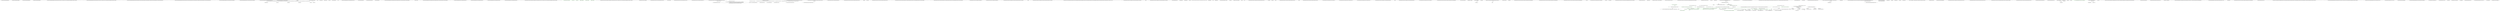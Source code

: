 digraph  {
m0_8 [cluster="QuantConnect.Lean.Engine.DataFeeds.IDataFeed.Exit()", file="IDataFeed.cs", label="Entry QuantConnect.Lean.Engine.DataFeeds.IDataFeed.Exit()", span="81-81"];
m0_9 [cluster="QuantConnect.Lean.Engine.DataFeeds.IDataFeed.Exit()", file="IDataFeed.cs", label="Exit QuantConnect.Lean.Engine.DataFeeds.IDataFeed.Exit()", span="81-81"];
m0_6 [cluster="QuantConnect.Lean.Engine.DataFeeds.IDataFeed.Run()", file="IDataFeed.cs", label="Entry QuantConnect.Lean.Engine.DataFeeds.IDataFeed.Run()", span="76-76"];
m0_7 [cluster="QuantConnect.Lean.Engine.DataFeeds.IDataFeed.Run()", file="IDataFeed.cs", label="Exit QuantConnect.Lean.Engine.DataFeeds.IDataFeed.Run()", span="76-76"];
m0_2 [cluster="QuantConnect.Lean.Engine.DataFeeds.IDataFeed.AddSubscription(QuantConnect.Data.UniverseSelection.Universe, QuantConnect.Securities.Security, QuantConnect.Data.SubscriptionDataConfig, System.DateTime, System.DateTime)", file="IDataFeed.cs", label="Entry QuantConnect.Lean.Engine.DataFeeds.IDataFeed.AddSubscription(QuantConnect.Data.UniverseSelection.Universe, QuantConnect.Securities.Security, QuantConnect.Data.SubscriptionDataConfig, System.DateTime, System.DateTime)", span="64-64"];
m0_3 [cluster="QuantConnect.Lean.Engine.DataFeeds.IDataFeed.AddSubscription(QuantConnect.Data.UniverseSelection.Universe, QuantConnect.Securities.Security, QuantConnect.Data.SubscriptionDataConfig, System.DateTime, System.DateTime)", file="IDataFeed.cs", label="Exit QuantConnect.Lean.Engine.DataFeeds.IDataFeed.AddSubscription(QuantConnect.Data.UniverseSelection.Universe, QuantConnect.Securities.Security, QuantConnect.Data.SubscriptionDataConfig, System.DateTime, System.DateTime)", span="64-64"];
m0_0 [cluster="QuantConnect.Lean.Engine.DataFeeds.IDataFeed.Initialize(QuantConnect.Interfaces.IAlgorithm, QuantConnect.Packets.AlgorithmNodePacket, QuantConnect.Lean.Engine.Results.IResultHandler, QuantConnect.Interfaces.IMapFileProvider, QuantConnect.Interfaces.IFactorFileProvider)", file="IDataFeed.cs", label="Entry QuantConnect.Lean.Engine.DataFeeds.IDataFeed.Initialize(QuantConnect.Interfaces.IAlgorithm, QuantConnect.Packets.AlgorithmNodePacket, QuantConnect.Lean.Engine.Results.IResultHandler, QuantConnect.Interfaces.IMapFileProvider, QuantConnect.Interfaces.IFactorFileProvider)", span="53-53"];
m0_1 [cluster="QuantConnect.Lean.Engine.DataFeeds.IDataFeed.Initialize(QuantConnect.Interfaces.IAlgorithm, QuantConnect.Packets.AlgorithmNodePacket, QuantConnect.Lean.Engine.Results.IResultHandler, QuantConnect.Interfaces.IMapFileProvider, QuantConnect.Interfaces.IFactorFileProvider)", file="IDataFeed.cs", label="Exit QuantConnect.Lean.Engine.DataFeeds.IDataFeed.Initialize(QuantConnect.Interfaces.IAlgorithm, QuantConnect.Packets.AlgorithmNodePacket, QuantConnect.Lean.Engine.Results.IResultHandler, QuantConnect.Interfaces.IMapFileProvider, QuantConnect.Interfaces.IFactorFileProvider)", span="53-53"];
m0_4 [cluster="QuantConnect.Lean.Engine.DataFeeds.IDataFeed.RemoveSubscription(QuantConnect.Data.SubscriptionDataConfig)", file="IDataFeed.cs", label="Entry QuantConnect.Lean.Engine.DataFeeds.IDataFeed.RemoveSubscription(QuantConnect.Data.SubscriptionDataConfig)", span="71-71"];
m0_5 [cluster="QuantConnect.Lean.Engine.DataFeeds.IDataFeed.RemoveSubscription(QuantConnect.Data.SubscriptionDataConfig)", file="IDataFeed.cs", label="Exit QuantConnect.Lean.Engine.DataFeeds.IDataFeed.RemoveSubscription(QuantConnect.Data.SubscriptionDataConfig)", span="71-71"];
m2_3 [cluster="QuantConnect.Lean.Engine.DataFeeds.Enumerators.QuoteBarFillForwardEnumerator.MoveNext()", file="OptionChainUniverse.cs", label="Entry QuantConnect.Lean.Engine.DataFeeds.Enumerators.QuoteBarFillForwardEnumerator.MoveNext()", span="67-67"];
m2_4 [cluster="QuantConnect.Lean.Engine.DataFeeds.Enumerators.QuoteBarFillForwardEnumerator.MoveNext()", file="OptionChainUniverse.cs", label="!_enumerator.MoveNext()", span="69-69"];
m2_5 [cluster="QuantConnect.Lean.Engine.DataFeeds.Enumerators.QuoteBarFillForwardEnumerator.MoveNext()", file="OptionChainUniverse.cs", label="return false;", span="69-69"];
m2_6 [cluster="QuantConnect.Lean.Engine.DataFeeds.Enumerators.QuoteBarFillForwardEnumerator.MoveNext()", file="OptionChainUniverse.cs", label="var bar = _enumerator.Current as QuoteBar", span="71-71"];
m2_7 [cluster="QuantConnect.Lean.Engine.DataFeeds.Enumerators.QuoteBarFillForwardEnumerator.MoveNext()", file="OptionChainUniverse.cs", label="bar != null", span="72-72"];
m2_9 [cluster="QuantConnect.Lean.Engine.DataFeeds.Enumerators.QuoteBarFillForwardEnumerator.MoveNext()", file="OptionChainUniverse.cs", label="bar.Bid == null", span="76-76"];
m2_10 [cluster="QuantConnect.Lean.Engine.DataFeeds.Enumerators.QuoteBarFillForwardEnumerator.MoveNext()", file="OptionChainUniverse.cs", label="bar.Bid = _previous.Bid", span="78-78"];
m2_11 [cluster="QuantConnect.Lean.Engine.DataFeeds.Enumerators.QuoteBarFillForwardEnumerator.MoveNext()", file="OptionChainUniverse.cs", label="bar.Ask == null", span="81-81"];
m2_12 [cluster="QuantConnect.Lean.Engine.DataFeeds.Enumerators.QuoteBarFillForwardEnumerator.MoveNext()", file="OptionChainUniverse.cs", label="bar.Ask = _previous.Ask", span="83-83"];
m2_13 [cluster="QuantConnect.Lean.Engine.DataFeeds.Enumerators.QuoteBarFillForwardEnumerator.MoveNext()", file="OptionChainUniverse.cs", label="_previous = bar", span="87-87"];
m2_8 [cluster="QuantConnect.Lean.Engine.DataFeeds.Enumerators.QuoteBarFillForwardEnumerator.MoveNext()", file="OptionChainUniverse.cs", label="_previous != null", span="74-74"];
m2_14 [cluster="QuantConnect.Lean.Engine.DataFeeds.Enumerators.QuoteBarFillForwardEnumerator.MoveNext()", file="OptionChainUniverse.cs", label="Current = _enumerator.Current", span="90-90"];
m2_15 [cluster="QuantConnect.Lean.Engine.DataFeeds.Enumerators.QuoteBarFillForwardEnumerator.MoveNext()", file="OptionChainUniverse.cs", label="return true;", span="92-92"];
m2_16 [cluster="QuantConnect.Lean.Engine.DataFeeds.Enumerators.QuoteBarFillForwardEnumerator.MoveNext()", file="OptionChainUniverse.cs", label="Exit QuantConnect.Lean.Engine.DataFeeds.Enumerators.QuoteBarFillForwardEnumerator.MoveNext()", span="67-67"];
m2_25 [cluster="System.Collections.IEnumerator.Reset()", file="OptionChainUniverse.cs", label="Entry System.Collections.IEnumerator.Reset()", span="0-0"];
m2_17 [cluster="System.Collections.IEnumerator.MoveNext()", file="OptionChainUniverse.cs", label="Entry System.Collections.IEnumerator.MoveNext()", span="0-0"];
m2_21 [cluster="System.IDisposable.Dispose()", file="OptionChainUniverse.cs", label="Entry System.IDisposable.Dispose()", span="0-0"];
m2_0 [cluster="QuantConnect.Lean.Engine.DataFeeds.Enumerators.QuoteBarFillForwardEnumerator.QuoteBarFillForwardEnumerator(System.Collections.Generic.IEnumerator<QuantConnect.Data.BaseData>)", file="OptionChainUniverse.cs", label="Entry QuantConnect.Lean.Engine.DataFeeds.Enumerators.QuoteBarFillForwardEnumerator.QuoteBarFillForwardEnumerator(System.Collections.Generic.IEnumerator<QuantConnect.Data.BaseData>)", span="35-35"];
m2_1 [cluster="QuantConnect.Lean.Engine.DataFeeds.Enumerators.QuoteBarFillForwardEnumerator.QuoteBarFillForwardEnumerator(System.Collections.Generic.IEnumerator<QuantConnect.Data.BaseData>)", file="OptionChainUniverse.cs", label="_enumerator = enumerator", span="37-37"];
m2_2 [cluster="QuantConnect.Lean.Engine.DataFeeds.Enumerators.QuoteBarFillForwardEnumerator.QuoteBarFillForwardEnumerator(System.Collections.Generic.IEnumerator<QuantConnect.Data.BaseData>)", file="OptionChainUniverse.cs", label="Exit QuantConnect.Lean.Engine.DataFeeds.Enumerators.QuoteBarFillForwardEnumerator.QuoteBarFillForwardEnumerator(System.Collections.Generic.IEnumerator<QuantConnect.Data.BaseData>)", span="35-35"];
m2_22 [cluster="QuantConnect.Lean.Engine.DataFeeds.Enumerators.QuoteBarFillForwardEnumerator.Reset()", file="OptionChainUniverse.cs", label="Entry QuantConnect.Lean.Engine.DataFeeds.Enumerators.QuoteBarFillForwardEnumerator.Reset()", span="107-107"];
m2_23 [cluster="QuantConnect.Lean.Engine.DataFeeds.Enumerators.QuoteBarFillForwardEnumerator.Reset()", file="OptionChainUniverse.cs", label="_enumerator.Reset()", span="109-109"];
m2_24 [cluster="QuantConnect.Lean.Engine.DataFeeds.Enumerators.QuoteBarFillForwardEnumerator.Reset()", file="OptionChainUniverse.cs", label="Exit QuantConnect.Lean.Engine.DataFeeds.Enumerators.QuoteBarFillForwardEnumerator.Reset()", span="107-107"];
m2_18 [cluster="QuantConnect.Lean.Engine.DataFeeds.Enumerators.QuoteBarFillForwardEnumerator.Dispose()", file="OptionChainUniverse.cs", label="Entry QuantConnect.Lean.Engine.DataFeeds.Enumerators.QuoteBarFillForwardEnumerator.Dispose()", span="98-98"];
m2_19 [cluster="QuantConnect.Lean.Engine.DataFeeds.Enumerators.QuoteBarFillForwardEnumerator.Dispose()", file="OptionChainUniverse.cs", label="_enumerator.Dispose()", span="100-100"];
m2_20 [cluster="QuantConnect.Lean.Engine.DataFeeds.Enumerators.QuoteBarFillForwardEnumerator.Dispose()", file="OptionChainUniverse.cs", label="Exit QuantConnect.Lean.Engine.DataFeeds.Enumerators.QuoteBarFillForwardEnumerator.Dispose()", span="98-98"];
m2_26 [file="OptionChainUniverse.cs", label="QuantConnect.Lean.Engine.DataFeeds.Enumerators.QuoteBarFillForwardEnumerator", span=""];
m3_0 [cluster="QuantConnect.Data.UniverseSelection.SubscriptionRequest.SubscriptionRequest(bool, QuantConnect.Data.UniverseSelection.Universe, QuantConnect.Securities.Security, QuantConnect.Data.SubscriptionDataConfig, System.DateTime, System.DateTime)", file="SubscriptionRequest.cs", label="Entry QuantConnect.Data.UniverseSelection.SubscriptionRequest.SubscriptionRequest(bool, QuantConnect.Data.UniverseSelection.Universe, QuantConnect.Securities.Security, QuantConnect.Data.SubscriptionDataConfig, System.DateTime, System.DateTime)", span="58-58"];
m3_1 [cluster="QuantConnect.Data.UniverseSelection.SubscriptionRequest.SubscriptionRequest(bool, QuantConnect.Data.UniverseSelection.Universe, QuantConnect.Securities.Security, QuantConnect.Data.SubscriptionDataConfig, System.DateTime, System.DateTime)", color=green, community=0, file="SubscriptionRequest.cs", label="IsUniverseSubscription = isUniverseSubscription", prediction=0, span="65-65"];
m3_2 [cluster="QuantConnect.Data.UniverseSelection.SubscriptionRequest.SubscriptionRequest(bool, QuantConnect.Data.UniverseSelection.Universe, QuantConnect.Securities.Security, QuantConnect.Data.SubscriptionDataConfig, System.DateTime, System.DateTime)", color=green, community=0, file="SubscriptionRequest.cs", label="Universe = universe", prediction=1, span="66-66"];
m3_3 [cluster="QuantConnect.Data.UniverseSelection.SubscriptionRequest.SubscriptionRequest(bool, QuantConnect.Data.UniverseSelection.Universe, QuantConnect.Securities.Security, QuantConnect.Data.SubscriptionDataConfig, System.DateTime, System.DateTime)", color=green, community=0, file="SubscriptionRequest.cs", label="Security = security", prediction=2, span="67-67"];
m3_4 [cluster="QuantConnect.Data.UniverseSelection.SubscriptionRequest.SubscriptionRequest(bool, QuantConnect.Data.UniverseSelection.Universe, QuantConnect.Securities.Security, QuantConnect.Data.SubscriptionDataConfig, System.DateTime, System.DateTime)", color=green, community=0, file="SubscriptionRequest.cs", label="Configuration = configuration", prediction=3, span="68-68"];
m3_5 [cluster="QuantConnect.Data.UniverseSelection.SubscriptionRequest.SubscriptionRequest(bool, QuantConnect.Data.UniverseSelection.Universe, QuantConnect.Securities.Security, QuantConnect.Data.SubscriptionDataConfig, System.DateTime, System.DateTime)", color=green, community=0, file="SubscriptionRequest.cs", label="StartTimeUtc = startTimeUtc", prediction=4, span="69-69"];
m3_6 [cluster="QuantConnect.Data.UniverseSelection.SubscriptionRequest.SubscriptionRequest(bool, QuantConnect.Data.UniverseSelection.Universe, QuantConnect.Securities.Security, QuantConnect.Data.SubscriptionDataConfig, System.DateTime, System.DateTime)", color=green, community=0, file="SubscriptionRequest.cs", label="EndTimeUtc = endTimeUtc", prediction=5, span="70-70"];
m3_7 [cluster="QuantConnect.Data.UniverseSelection.SubscriptionRequest.SubscriptionRequest(bool, QuantConnect.Data.UniverseSelection.Universe, QuantConnect.Securities.Security, QuantConnect.Data.SubscriptionDataConfig, System.DateTime, System.DateTime)", file="SubscriptionRequest.cs", label="Exit QuantConnect.Data.UniverseSelection.SubscriptionRequest.SubscriptionRequest(bool, QuantConnect.Data.UniverseSelection.Universe, QuantConnect.Securities.Security, QuantConnect.Data.SubscriptionDataConfig, System.DateTime, System.DateTime)", span="58-58"];
m3_8 [file="SubscriptionRequest.cs", label="QuantConnect.Data.UniverseSelection.SubscriptionRequest", span=""];
m4_45 [cluster="QuantConnect.Data.UniverseSelection.Universe.GetSubscriptions(QuantConnect.Securities.Security)", file="Universe.cs", label="Entry QuantConnect.Data.UniverseSelection.Universe.GetSubscriptions(QuantConnect.Securities.Security)", span="184-184"];
m4_46 [cluster="QuantConnect.Data.UniverseSelection.Universe.GetSubscriptions(QuantConnect.Securities.Security)", file="Universe.cs", label="return security.Subscriptions;", span="186-186"];
m4_47 [cluster="QuantConnect.Data.UniverseSelection.Universe.GetSubscriptions(QuantConnect.Securities.Security)", file="Universe.cs", label="Exit QuantConnect.Data.UniverseSelection.Universe.GetSubscriptions(QuantConnect.Securities.Security)", span="184-184"];
m4_48 [cluster="QuantConnect.Data.UniverseSelection.Universe.ContainsMember(QuantConnect.Symbol)", file="Universe.cs", label="Entry QuantConnect.Data.UniverseSelection.Universe.ContainsMember(QuantConnect.Symbol)", span="194-194"];
m4_49 [cluster="QuantConnect.Data.UniverseSelection.Universe.ContainsMember(QuantConnect.Symbol)", file="Universe.cs", label="return _securities.ContainsKey(symbol);", span="196-196"];
m4_50 [cluster="QuantConnect.Data.UniverseSelection.Universe.ContainsMember(QuantConnect.Symbol)", file="Universe.cs", label="Exit QuantConnect.Data.UniverseSelection.Universe.ContainsMember(QuantConnect.Symbol)", span="194-194"];
m4_57 [cluster="QuantConnect.Data.UniverseSelection.Universe.Member.Member(System.DateTime, QuantConnect.Securities.Security)", file="Universe.cs", label="Entry QuantConnect.Data.UniverseSelection.Universe.Member.Member(System.DateTime, QuantConnect.Securities.Security)", span="254-254"];
m4_77 [cluster="QuantConnect.Data.UniverseSelection.Universe.Member.Member(System.DateTime, QuantConnect.Securities.Security)", file="Universe.cs", label="Added = added", span="256-256"];
m4_78 [cluster="QuantConnect.Data.UniverseSelection.Universe.Member.Member(System.DateTime, QuantConnect.Securities.Security)", file="Universe.cs", label="Security = security", span="257-257"];
m4_79 [cluster="QuantConnect.Data.UniverseSelection.Universe.Member.Member(System.DateTime, QuantConnect.Securities.Security)", file="Universe.cs", label="Exit QuantConnect.Data.UniverseSelection.Universe.Member.Member(System.DateTime, QuantConnect.Securities.Security)", span="254-254"];
m4_41 [cluster="QuantConnect.Data.UniverseSelection.Universe.CreateSecurity(QuantConnect.Symbol, QuantConnect.Interfaces.IAlgorithm, QuantConnect.Securities.MarketHoursDatabase, QuantConnect.Securities.SymbolPropertiesDatabase)", file="Universe.cs", label="Entry QuantConnect.Data.UniverseSelection.Universe.CreateSecurity(QuantConnect.Symbol, QuantConnect.Interfaces.IAlgorithm, QuantConnect.Securities.MarketHoursDatabase, QuantConnect.Securities.SymbolPropertiesDatabase)", span="166-166"];
m4_42 [cluster="QuantConnect.Data.UniverseSelection.Universe.CreateSecurity(QuantConnect.Symbol, QuantConnect.Interfaces.IAlgorithm, QuantConnect.Securities.MarketHoursDatabase, QuantConnect.Securities.SymbolPropertiesDatabase)", file="Universe.cs", label="return SecurityManager.CreateSecurity(algorithm.Portfolio, algorithm.SubscriptionManager, marketHoursDatabase, symbolPropertiesDatabase,\r\n                SecurityInitializer, symbol, UniverseSettings.Resolution, UniverseSettings.FillForward, UniverseSettings.Leverage,\r\n                UniverseSettings.ExtendedMarketHours, false, false, symbol.ID.SecurityType == SecurityType.Option);", span="169-171"];
m4_43 [cluster="QuantConnect.Data.UniverseSelection.Universe.CreateSecurity(QuantConnect.Symbol, QuantConnect.Interfaces.IAlgorithm, QuantConnect.Securities.MarketHoursDatabase, QuantConnect.Securities.SymbolPropertiesDatabase)", file="Universe.cs", label="Exit QuantConnect.Data.UniverseSelection.Universe.CreateSecurity(QuantConnect.Symbol, QuantConnect.Interfaces.IAlgorithm, QuantConnect.Securities.MarketHoursDatabase, QuantConnect.Securities.SymbolPropertiesDatabase)", span="166-166"];
m4_66 [cluster="QuantConnect.Data.UniverseSelection.Universe.UnchangedUniverse.UnchangedUniverse()", file="Universe.cs", label="Entry QuantConnect.Data.UniverseSelection.Universe.UnchangedUniverse.UnchangedUniverse()", span="244-244"];
m4_67 [cluster="QuantConnect.Data.UniverseSelection.Universe.UnchangedUniverse.UnchangedUniverse()", file="Universe.cs", label="Exit QuantConnect.Data.UniverseSelection.Universe.UnchangedUniverse.UnchangedUniverse()", span="244-244"];
m4_68 [cluster="QuantConnect.Data.UniverseSelection.Universe.UnchangedUniverse.System.Collections.Generic.IEnumerable<QuantConnect.Symbol>.GetEnumerator()", file="Universe.cs", label="Entry QuantConnect.Data.UniverseSelection.Universe.UnchangedUniverse.System.Collections.Generic.IEnumerable<QuantConnect.Symbol>.GetEnumerator()", span="245-245"];
m4_69 [cluster="QuantConnect.Data.UniverseSelection.Universe.UnchangedUniverse.System.Collections.Generic.IEnumerable<QuantConnect.Symbol>.GetEnumerator()", file="Universe.cs", label="yield break;", span="245-245"];
m4_70 [cluster="QuantConnect.Data.UniverseSelection.Universe.UnchangedUniverse.System.Collections.Generic.IEnumerable<QuantConnect.Symbol>.GetEnumerator()", file="Universe.cs", label="Exit QuantConnect.Data.UniverseSelection.Universe.UnchangedUniverse.System.Collections.Generic.IEnumerable<QuantConnect.Symbol>.GetEnumerator()", span="245-245"];
m4_44 [cluster="QuantConnect.Securities.SecurityManager.CreateSecurity(QuantConnect.Securities.SecurityPortfolioManager, QuantConnect.Data.SubscriptionManager, QuantConnect.Securities.MarketHoursDatabase, QuantConnect.Securities.SymbolPropertiesDatabase, QuantConnect.Securities.ISecurityInitializer, QuantConnect.Symbol, QuantConnect.Resolution, bool, decimal, bool, bool, bool, bool)", file="Universe.cs", label="Entry QuantConnect.Securities.SecurityManager.CreateSecurity(QuantConnect.Securities.SecurityPortfolioManager, QuantConnect.Data.SubscriptionManager, QuantConnect.Securities.MarketHoursDatabase, QuantConnect.Securities.SymbolPropertiesDatabase, QuantConnect.Securities.ISecurityInitializer, QuantConnect.Symbol, QuantConnect.Resolution, bool, decimal, bool, bool, bool, bool)", span="411-411"];
m4_71 [cluster="QuantConnect.Data.UniverseSelection.Universe.UnchangedUniverse.System.Collections.Generic.IEnumerable<string>.GetEnumerator()", file="Universe.cs", label="Entry QuantConnect.Data.UniverseSelection.Universe.UnchangedUniverse.System.Collections.Generic.IEnumerable<string>.GetEnumerator()", span="246-246"];
m4_72 [cluster="QuantConnect.Data.UniverseSelection.Universe.UnchangedUniverse.System.Collections.Generic.IEnumerable<string>.GetEnumerator()", file="Universe.cs", label="yield break;", span="246-246"];
m4_73 [cluster="QuantConnect.Data.UniverseSelection.Universe.UnchangedUniverse.System.Collections.Generic.IEnumerable<string>.GetEnumerator()", file="Universe.cs", label="Exit QuantConnect.Data.UniverseSelection.Universe.UnchangedUniverse.System.Collections.Generic.IEnumerable<string>.GetEnumerator()", span="246-246"];
m4_35 [cluster="object.ReferenceEquals(object, object)", file="Universe.cs", label="Entry object.ReferenceEquals(object, object)", span="0-0"];
m4_3 [cluster="lambda expression", file="Universe.cs", label="Entry lambda expression", span="86-86"];
m4_0 [cluster="lambda expression", file="Universe.cs", label="Entry lambda expression", span="86-86"];
m4_1 [cluster="lambda expression", file="Universe.cs", label="x.Value.Security", span="86-86"];
m4_2 [cluster="lambda expression", file="Universe.cs", label="Exit lambda expression", span="86-86"];
m4_4 [cluster="lambda expression", file="Universe.cs", label="x.Symbol", span="86-86"];
m4_5 [cluster="lambda expression", file="Universe.cs", label="Exit lambda expression", span="86-86"];
m4_12 [cluster="System.Collections.Generic.HashSet<T>.HashSet()", file="Universe.cs", label="Entry System.Collections.Generic.HashSet<T>.HashSet()", span="0-0"];
m4_14 [cluster="QuantConnect.Data.UniverseSelection.Universe.CanRemoveMember(System.DateTime, QuantConnect.Securities.Security)", file="Universe.cs", label="Entry QuantConnect.Data.UniverseSelection.Universe.CanRemoveMember(System.DateTime, QuantConnect.Securities.Security)", span="112-112"];
m4_15 [cluster="QuantConnect.Data.UniverseSelection.Universe.CanRemoveMember(System.DateTime, QuantConnect.Securities.Security)", file="Universe.cs", label="Member member", span="114-114"];
m4_16 [cluster="QuantConnect.Data.UniverseSelection.Universe.CanRemoveMember(System.DateTime, QuantConnect.Securities.Security)", file="Universe.cs", label="_securities.TryGetValue(security.Symbol, out member)", span="115-115"];
m4_17 [cluster="QuantConnect.Data.UniverseSelection.Universe.CanRemoveMember(System.DateTime, QuantConnect.Securities.Security)", file="Universe.cs", label="var timeInUniverse = utcTime - member.Added", span="117-117"];
m4_20 [cluster="QuantConnect.Data.UniverseSelection.Universe.CanRemoveMember(System.DateTime, QuantConnect.Securities.Security)", file="Universe.cs", label="return false;", span="123-123"];
m4_18 [cluster="QuantConnect.Data.UniverseSelection.Universe.CanRemoveMember(System.DateTime, QuantConnect.Securities.Security)", file="Universe.cs", label="timeInUniverse >= UniverseSettings.MinimumTimeInUniverse", span="118-118"];
m4_19 [cluster="QuantConnect.Data.UniverseSelection.Universe.CanRemoveMember(System.DateTime, QuantConnect.Securities.Security)", file="Universe.cs", label="return true;", span="120-120"];
m4_21 [cluster="QuantConnect.Data.UniverseSelection.Universe.CanRemoveMember(System.DateTime, QuantConnect.Securities.Security)", file="Universe.cs", label="Exit QuantConnect.Data.UniverseSelection.Universe.CanRemoveMember(System.DateTime, QuantConnect.Securities.Security)", span="112-112"];
m4_37 [cluster="Unk.Except", file="Universe.cs", label="Entry Unk.Except", span=""];
m4_59 [cluster="QuantConnect.Data.UniverseSelection.Universe.RemoveMember(System.DateTime, QuantConnect.Securities.Security)", file="Universe.cs", label="Entry QuantConnect.Data.UniverseSelection.Universe.RemoveMember(System.DateTime, QuantConnect.Securities.Security)", span="224-224"];
m4_60 [cluster="QuantConnect.Data.UniverseSelection.Universe.RemoveMember(System.DateTime, QuantConnect.Securities.Security)", file="Universe.cs", label="CanRemoveMember(utcTime, security)", span="226-226"];
m4_62 [cluster="QuantConnect.Data.UniverseSelection.Universe.RemoveMember(System.DateTime, QuantConnect.Securities.Security)", file="Universe.cs", label="return _securities.TryRemove(security.Symbol, out member);", span="229-229"];
m4_61 [cluster="QuantConnect.Data.UniverseSelection.Universe.RemoveMember(System.DateTime, QuantConnect.Securities.Security)", file="Universe.cs", label="Member member", span="228-228"];
m4_63 [cluster="QuantConnect.Data.UniverseSelection.Universe.RemoveMember(System.DateTime, QuantConnect.Securities.Security)", file="Universe.cs", label="return false;", span="231-231"];
m4_64 [cluster="QuantConnect.Data.UniverseSelection.Universe.RemoveMember(System.DateTime, QuantConnect.Securities.Security)", file="Universe.cs", label="Exit QuantConnect.Data.UniverseSelection.Universe.RemoveMember(System.DateTime, QuantConnect.Securities.Security)", span="224-224"];
m4_52 [cluster="QuantConnect.Data.UniverseSelection.Universe.AddMember(System.DateTime, QuantConnect.Securities.Security)", file="Universe.cs", label="Entry QuantConnect.Data.UniverseSelection.Universe.AddMember(System.DateTime, QuantConnect.Securities.Security)", span="206-206"];
m4_53 [cluster="QuantConnect.Data.UniverseSelection.Universe.AddMember(System.DateTime, QuantConnect.Securities.Security)", file="Universe.cs", label="_securities.ContainsKey(security.Symbol)", span="208-208"];
m4_55 [cluster="QuantConnect.Data.UniverseSelection.Universe.AddMember(System.DateTime, QuantConnect.Securities.Security)", file="Universe.cs", label="return _securities.TryAdd(security.Symbol, new Member(utcTime, security));", span="212-212"];
m4_54 [cluster="QuantConnect.Data.UniverseSelection.Universe.AddMember(System.DateTime, QuantConnect.Securities.Security)", file="Universe.cs", label="return false;", span="210-210"];
m4_56 [cluster="QuantConnect.Data.UniverseSelection.Universe.AddMember(System.DateTime, QuantConnect.Securities.Security)", file="Universe.cs", label="Exit QuantConnect.Data.UniverseSelection.Universe.AddMember(System.DateTime, QuantConnect.Securities.Security)", span="206-206"];
m4_58 [cluster="System.Collections.Concurrent.ConcurrentDictionary<TKey, TValue>.TryAdd(TKey, TValue)", file="Universe.cs", label="Entry System.Collections.Concurrent.ConcurrentDictionary<TKey, TValue>.TryAdd(TKey, TValue)", span="0-0"];
m4_22 [cluster="System.Collections.Concurrent.ConcurrentDictionary<TKey, TValue>.TryGetValue(TKey, out TValue)", file="Universe.cs", label="Entry System.Collections.Concurrent.ConcurrentDictionary<TKey, TValue>.TryGetValue(TKey, out TValue)", span="0-0"];
m4_65 [cluster="System.Collections.Concurrent.ConcurrentDictionary<TKey, TValue>.TryRemove(TKey, out TValue)", file="Universe.cs", label="Entry System.Collections.Concurrent.ConcurrentDictionary<TKey, TValue>.TryRemove(TKey, out TValue)", span="0-0"];
m4_74 [cluster="QuantConnect.Data.UniverseSelection.Universe.UnchangedUniverse.System.Collections.IEnumerable.GetEnumerator()", file="Universe.cs", label="Entry QuantConnect.Data.UniverseSelection.Universe.UnchangedUniverse.System.Collections.IEnumerable.GetEnumerator()", span="247-247"];
m4_75 [cluster="QuantConnect.Data.UniverseSelection.Universe.UnchangedUniverse.System.Collections.IEnumerable.GetEnumerator()", file="Universe.cs", label="yield break;", span="247-247"];
m4_76 [cluster="QuantConnect.Data.UniverseSelection.Universe.UnchangedUniverse.System.Collections.IEnumerable.GetEnumerator()", file="Universe.cs", label="Exit QuantConnect.Data.UniverseSelection.Universe.UnchangedUniverse.System.Collections.IEnumerable.GetEnumerator()", span="247-247"];
m4_13 [cluster="System.Collections.Concurrent.ConcurrentDictionary<TKey, TValue>.ConcurrentDictionary()", file="Universe.cs", label="Entry System.Collections.Concurrent.ConcurrentDictionary<TKey, TValue>.ConcurrentDictionary()", span="0-0"];
m4_23 [cluster="QuantConnect.Data.UniverseSelection.Universe.PerformSelection(System.DateTime, QuantConnect.Data.UniverseSelection.BaseDataCollection)", file="Universe.cs", label="Entry QuantConnect.Data.UniverseSelection.Universe.PerformSelection(System.DateTime, QuantConnect.Data.UniverseSelection.BaseDataCollection)", span="132-132"];
m4_24 [cluster="QuantConnect.Data.UniverseSelection.Universe.PerformSelection(System.DateTime, QuantConnect.Data.UniverseSelection.BaseDataCollection)", file="Universe.cs", label="var result = SelectSymbols(utcTime, data)", span="134-134"];
m4_25 [cluster="QuantConnect.Data.UniverseSelection.Universe.PerformSelection(System.DateTime, QuantConnect.Data.UniverseSelection.BaseDataCollection)", file="Universe.cs", label="ReferenceEquals(result, Unchanged)", span="135-135"];
m4_27 [cluster="QuantConnect.Data.UniverseSelection.Universe.PerformSelection(System.DateTime, QuantConnect.Data.UniverseSelection.BaseDataCollection)", file="Universe.cs", label="var selections = result.ToHashSet()", span="140-140"];
m4_26 [cluster="QuantConnect.Data.UniverseSelection.Universe.PerformSelection(System.DateTime, QuantConnect.Data.UniverseSelection.BaseDataCollection)", file="Universe.cs", label="return Unchanged;", span="137-137"];
m4_28 [cluster="QuantConnect.Data.UniverseSelection.Universe.PerformSelection(System.DateTime, QuantConnect.Data.UniverseSelection.BaseDataCollection)", file="Universe.cs", label="var hasDiffs = _previousSelections.Except(selections).Union(selections.Except(_previousSelections)).Any()", span="141-141"];
m4_29 [cluster="QuantConnect.Data.UniverseSelection.Universe.PerformSelection(System.DateTime, QuantConnect.Data.UniverseSelection.BaseDataCollection)", file="Universe.cs", label="_previousSelections = selections", span="142-142"];
m4_32 [cluster="QuantConnect.Data.UniverseSelection.Universe.PerformSelection(System.DateTime, QuantConnect.Data.UniverseSelection.BaseDataCollection)", file="Universe.cs", label="return selections;", span="147-147"];
m4_30 [cluster="QuantConnect.Data.UniverseSelection.Universe.PerformSelection(System.DateTime, QuantConnect.Data.UniverseSelection.BaseDataCollection)", file="Universe.cs", label="!hasDiffs", span="143-143"];
m4_31 [cluster="QuantConnect.Data.UniverseSelection.Universe.PerformSelection(System.DateTime, QuantConnect.Data.UniverseSelection.BaseDataCollection)", file="Universe.cs", label="return Unchanged;", span="145-145"];
m4_33 [cluster="QuantConnect.Data.UniverseSelection.Universe.PerformSelection(System.DateTime, QuantConnect.Data.UniverseSelection.BaseDataCollection)", file="Universe.cs", label="Exit QuantConnect.Data.UniverseSelection.Universe.PerformSelection(System.DateTime, QuantConnect.Data.UniverseSelection.BaseDataCollection)", span="132-132"];
m4_34 [cluster="QuantConnect.Data.UniverseSelection.Universe.SelectSymbols(System.DateTime, QuantConnect.Data.UniverseSelection.BaseDataCollection)", file="Universe.cs", label="Entry QuantConnect.Data.UniverseSelection.Universe.SelectSymbols(System.DateTime, QuantConnect.Data.UniverseSelection.BaseDataCollection)", span="156-156"];
m4_40 [cluster="QuantConnect.Data.UniverseSelection.Universe.SelectSymbols(System.DateTime, QuantConnect.Data.UniverseSelection.BaseDataCollection)", file="Universe.cs", label="Exit QuantConnect.Data.UniverseSelection.Universe.SelectSymbols(System.DateTime, QuantConnect.Data.UniverseSelection.BaseDataCollection)", span="156-156"];
m4_39 [cluster="Unk.Any", file="Universe.cs", label="Entry Unk.Any", span=""];
m4_51 [cluster="System.Collections.Concurrent.ConcurrentDictionary<TKey, TValue>.ContainsKey(TKey)", file="Universe.cs", label="Entry System.Collections.Concurrent.ConcurrentDictionary<TKey, TValue>.ContainsKey(TKey)", span="0-0"];
m4_38 [cluster="Unk.Union", file="Universe.cs", label="Entry Unk.Union", span=""];
m4_36 [cluster="Unk.ToHashSet", file="Universe.cs", label="Entry Unk.ToHashSet", span=""];
m4_6 [cluster="QuantConnect.Data.UniverseSelection.Universe.Universe(QuantConnect.Data.SubscriptionDataConfig, QuantConnect.Securities.ISecurityInitializer)", file="Universe.cs", label="Entry QuantConnect.Data.UniverseSelection.Universe.Universe(QuantConnect.Data.SubscriptionDataConfig, QuantConnect.Securities.ISecurityInitializer)", span="94-94"];
m4_7 [cluster="QuantConnect.Data.UniverseSelection.Universe.Universe(QuantConnect.Data.SubscriptionDataConfig, QuantConnect.Securities.ISecurityInitializer)", file="Universe.cs", label="_previousSelections = new HashSet<Symbol>()", span="96-96"];
m4_9 [cluster="QuantConnect.Data.UniverseSelection.Universe.Universe(QuantConnect.Data.SubscriptionDataConfig, QuantConnect.Securities.ISecurityInitializer)", file="Universe.cs", label="Configuration = config", span="99-99"];
m4_10 [cluster="QuantConnect.Data.UniverseSelection.Universe.Universe(QuantConnect.Data.SubscriptionDataConfig, QuantConnect.Securities.ISecurityInitializer)", file="Universe.cs", label="SecurityInitializer = securityInitializer ?? Securities.SecurityInitializer.Null", span="100-100"];
m4_8 [cluster="QuantConnect.Data.UniverseSelection.Universe.Universe(QuantConnect.Data.SubscriptionDataConfig, QuantConnect.Securities.ISecurityInitializer)", file="Universe.cs", label="_securities = new ConcurrentDictionary<Symbol, Member>()", span="97-97"];
m4_11 [cluster="QuantConnect.Data.UniverseSelection.Universe.Universe(QuantConnect.Data.SubscriptionDataConfig, QuantConnect.Securities.ISecurityInitializer)", file="Universe.cs", label="Exit QuantConnect.Data.UniverseSelection.Universe.Universe(QuantConnect.Data.SubscriptionDataConfig, QuantConnect.Securities.ISecurityInitializer)", span="94-94"];
m4_80 [file="Universe.cs", label="QuantConnect.Data.UniverseSelection.Universe", span=""];
m4_81 [file="Universe.cs", label="QuantConnect.Data.UniverseSelection.Universe.Member", span=""];
m5_60 [cluster="Unk.Where", file="UniverseSelection.cs", label="Entry Unk.Where", span=""];
m5_8 [cluster="lambda expression", file="UniverseSelection.cs", label="Exit lambda expression", span="49-49"];
m5_9 [cluster="QuantConnect.Lean.Engine.DataFeeds.UniverseSelection.ApplyUniverseSelection(QuantConnect.Data.UniverseSelection.Universe, System.DateTime, QuantConnect.Data.UniverseSelection.BaseDataCollection)", file="UniverseSelection.cs", label="Entry QuantConnect.Lean.Engine.DataFeeds.UniverseSelection.ApplyUniverseSelection(QuantConnect.Data.UniverseSelection.Universe, System.DateTime, QuantConnect.Data.UniverseSelection.BaseDataCollection)", span="58-58"];
m5_61 [cluster="System.Collections.Generic.List<T>.List()", file="UniverseSelection.cs", label="Entry System.Collections.Generic.List<T>.List()", span="0-0"];
m5_16 [cluster="QuantConnect.Lean.Engine.DataFeeds.UniverseSelection.ApplyUniverseSelection(QuantConnect.Data.UniverseSelection.Universe, System.DateTime, QuantConnect.Data.UniverseSelection.BaseDataCollection)", file="UniverseSelection.cs", label="var removals = new List<Security>()", span="76-76"];
m5_17 [cluster="QuantConnect.Lean.Engine.DataFeeds.UniverseSelection.ApplyUniverseSelection(QuantConnect.Data.UniverseSelection.Universe, System.DateTime, QuantConnect.Data.UniverseSelection.BaseDataCollection)", color=green, community=0, file="UniverseSelection.cs", label="var algorithmEndDateUtc = _algorithm.EndDate.ConvertToUtc(_algorithm.TimeZone)", prediction=6, span="77-77"];
m5_79 [cluster="System.NotImplementedException.NotImplementedException(string)", file="UniverseSelection.cs", label="Entry System.NotImplementedException.NotImplementedException(string)", span="0-0"];
m5_84 [cluster="QuantConnect.Data.UniverseSelection.SecurityChanges.SecurityChanges(System.Collections.Generic.IEnumerable<QuantConnect.Securities.Security>, System.Collections.Generic.IEnumerable<QuantConnect.Securities.Security>)", file="UniverseSelection.cs", label="Entry QuantConnect.Data.UniverseSelection.SecurityChanges.SecurityChanges(System.Collections.Generic.IEnumerable<QuantConnect.Securities.Security>, System.Collections.Generic.IEnumerable<QuantConnect.Securities.Security>)", span="58-58"];
m5_58 [cluster="object.ReferenceEquals(object, object)", file="UniverseSelection.cs", label="Entry object.ReferenceEquals(object, object)", span="0-0"];
m5_73 [cluster="Unk.TryGetValue", file="UniverseSelection.cs", label="Entry Unk.TryGetValue", span=""];
m5_6 [cluster="QuantConnect.Interfaces.IBrokerage.PlaceOrder(QuantConnect.Orders.Order)", file="UniverseSelection.cs", label="Entry QuantConnect.Interfaces.IBrokerage.PlaceOrder(QuantConnect.Orders.Order)", span="84-84"];
m5_93 [cluster="lambda expression", file="UniverseSelection.cs", label="x.Status.IsOpen() && x.Symbol == member.Symbol", span="94-94"];
m5_92 [cluster="lambda expression", file="UniverseSelection.cs", label="Entry lambda expression", span="94-94"];
m5_94 [cluster="lambda expression", file="UniverseSelection.cs", label="Exit lambda expression", span="94-94"];
m5_86 [cluster="lambda expression", file="UniverseSelection.cs", label="Entry lambda expression", span="73-73"];
m5_89 [cluster="lambda expression", file="UniverseSelection.cs", label="Entry lambda expression", span="73-73"];
m5_7 [cluster="QuantConnect.Interfaces.IBrokerage.PlaceOrder(QuantConnect.Orders.Order)", file="UniverseSelection.cs", label="Exit QuantConnect.Interfaces.IBrokerage.PlaceOrder(QuantConnect.Orders.Order)", span="84-84"];
m5_88 [cluster="lambda expression", file="UniverseSelection.cs", label="Exit lambda expression", span="73-73"];
m5_87 [cluster="lambda expression", file="UniverseSelection.cs", label="!x.EndOfStream", span="73-73"];
m5_91 [cluster="lambda expression", file="UniverseSelection.cs", label="Exit lambda expression", span="73-73"];
m5_90 [cluster="lambda expression", file="UniverseSelection.cs", label="x.Security.Symbol", span="73-73"];
m5_2 [cluster="QuantConnect.Lean.Engine.DataFeeds.UniverseSelection.UniverseSelection(QuantConnect.Lean.Engine.DataFeeds.IDataFeed, QuantConnect.Interfaces.IAlgorithm, QuantConnect.Packets.Controls)", file="UniverseSelection.cs", label="_algorithm = algorithm", span="48-48"];
m5_3 [cluster="QuantConnect.Lean.Engine.DataFeeds.UniverseSelection.UniverseSelection(QuantConnect.Lean.Engine.DataFeeds.IDataFeed, QuantConnect.Interfaces.IAlgorithm, QuantConnect.Packets.Controls)", file="UniverseSelection.cs", label="_limiter = new SubscriptionLimiter(() => dataFeed.Subscriptions, controls.TickLimit, controls.SecondLimit, controls.MinuteLimit)", span="49-49"];
m5_77 [cluster="QuantConnect.Symbol.ToString()", file="UniverseSelection.cs", label="Entry QuantConnect.Symbol.ToString()", span="208-208"];
m5_5 [cluster="QuantConnect.Interfaces.IBrokerage.GetCashBalance()", file="UniverseSelection.cs", label="Exit QuantConnect.Interfaces.IBrokerage.GetCashBalance()", span="77-77"];
m5_64 [cluster="QuantConnect.Data.UniverseSelection.Universe.CanRemoveMember(System.DateTime, QuantConnect.Securities.Security)", file="UniverseSelection.cs", label="Entry QuantConnect.Data.UniverseSelection.Universe.CanRemoveMember(System.DateTime, QuantConnect.Securities.Security)", span="112-112"];
m5_68 [cluster="QuantConnect.Data.UniverseSelection.Universe.RemoveMember(System.DateTime, QuantConnect.Securities.Security)", file="UniverseSelection.cs", label="Entry QuantConnect.Data.UniverseSelection.Universe.RemoveMember(System.DateTime, QuantConnect.Securities.Security)", span="245-245"];
m5_70 [cluster="QuantConnect.Data.UniverseSelection.Universe.GetSubscriptionRequests(QuantConnect.Securities.Security, System.DateTime, System.DateTime)", file="UniverseSelection.cs", label="Entry QuantConnect.Data.UniverseSelection.Universe.GetSubscriptionRequests(QuantConnect.Securities.Security, System.DateTime, System.DateTime)", span="181-181"];
m5_81 [cluster="QuantConnect.Data.UniverseSelection.Universe.AddMember(System.DateTime, QuantConnect.Securities.Security)", file="UniverseSelection.cs", label="Entry QuantConnect.Data.UniverseSelection.Universe.AddMember(System.DateTime, QuantConnect.Securities.Security)", span="227-227"];
m5_72 [cluster="QuantConnect.SymbolCache.TryRemove(QuantConnect.Symbol)", file="UniverseSelection.cs", label="Entry QuantConnect.SymbolCache.TryRemove(QuantConnect.Symbol)", span="92-92"];
m5_76 [cluster="QuantConnect.Interfaces.IAlgorithm.Error(string)", file="UniverseSelection.cs", label="Entry QuantConnect.Interfaces.IAlgorithm.Error(string)", span="360-360"];
m5_26 [cluster="QuantConnect.Lean.Engine.DataFeeds.UniverseSelection.ApplyUniverseSelection(QuantConnect.Data.UniverseSelection.Universe, System.DateTime, QuantConnect.Data.UniverseSelection.BaseDataCollection)", color=green, community=0, file="UniverseSelection.cs", label="universe.GetSubscriptionRequests(member, dateTimeUtc, algorithmEndDateUtc)", prediction=6, span="104-104"];
m5_18 [cluster="QuantConnect.Lean.Engine.DataFeeds.UniverseSelection.ApplyUniverseSelection(QuantConnect.Data.UniverseSelection.Universe, System.DateTime, QuantConnect.Data.UniverseSelection.BaseDataCollection)", file="UniverseSelection.cs", label="universe.Members.Values", span="80-80"];
m5_25 [cluster="QuantConnect.Lean.Engine.DataFeeds.UniverseSelection.ApplyUniverseSelection(QuantConnect.Data.UniverseSelection.Universe, System.DateTime, QuantConnect.Data.UniverseSelection.BaseDataCollection)", file="UniverseSelection.cs", label="member.Cache.Reset()", span="103-103"];
m5_27 [cluster="QuantConnect.Lean.Engine.DataFeeds.UniverseSelection.ApplyUniverseSelection(QuantConnect.Data.UniverseSelection.Universe, System.DateTime, QuantConnect.Data.UniverseSelection.BaseDataCollection)", color=green, community=0, file="UniverseSelection.cs", label="_dataFeed.RemoveSubscription(subscription.Configuration)", prediction=6, span="106-106"];
m5_28 [cluster="QuantConnect.Lean.Engine.DataFeeds.UniverseSelection.ApplyUniverseSelection(QuantConnect.Data.UniverseSelection.Universe, System.DateTime, QuantConnect.Data.UniverseSelection.BaseDataCollection)", file="UniverseSelection.cs", label="SymbolCache.TryRemove(member.Symbol)", span="110-110"];
m5_36 [cluster="QuantConnect.Lean.Engine.DataFeeds.UniverseSelection.ApplyUniverseSelection(QuantConnect.Data.UniverseSelection.Universe, System.DateTime, QuantConnect.Data.UniverseSelection.BaseDataCollection)", color=green, community=0, file="UniverseSelection.cs", label="universe.GetSubscriptionRequests(security, dateTimeUtc, algorithmEndDateUtc)", prediction=6, span="130-130"];
m5_33 [cluster="QuantConnect.Lean.Engine.DataFeeds.UniverseSelection.ApplyUniverseSelection(QuantConnect.Data.UniverseSelection.Universe, System.DateTime, QuantConnect.Data.UniverseSelection.BaseDataCollection)", file="UniverseSelection.cs", label="security = universe.CreateSecurity(symbol, _algorithm, _marketHoursDatabase, _symbolPropertiesDatabase)", span="124-124"];
m5_44 [cluster="QuantConnect.Lean.Engine.DataFeeds.UniverseSelection.ApplyUniverseSelection(QuantConnect.Data.UniverseSelection.Universe, System.DateTime, QuantConnect.Data.UniverseSelection.BaseDataCollection)", color=green, community=0, file="UniverseSelection.cs", label="_dataFeed.AddSubscription(universe, security, config, dateTimeUtc, algorithmEndDateUtc)", prediction=6, span="151-151"];
m5_32 [cluster="QuantConnect.Lean.Engine.DataFeeds.UniverseSelection.ApplyUniverseSelection(QuantConnect.Data.UniverseSelection.Universe, System.DateTime, QuantConnect.Data.UniverseSelection.BaseDataCollection)", file="UniverseSelection.cs", label="!_algorithm.Securities.TryGetValue(symbol, out security)", span="122-122"];
m5_35 [cluster="QuantConnect.Lean.Engine.DataFeeds.UniverseSelection.ApplyUniverseSelection(QuantConnect.Data.UniverseSelection.Universe, System.DateTime, QuantConnect.Data.UniverseSelection.BaseDataCollection)", file="UniverseSelection.cs", label="var addedSubscription = false", span="129-129"];
m5_41 [cluster="QuantConnect.Lean.Engine.DataFeeds.UniverseSelection.ApplyUniverseSelection(QuantConnect.Data.UniverseSelection.Universe, System.DateTime, QuantConnect.Data.UniverseSelection.BaseDataCollection)", file="UniverseSelection.cs", label="Log.Trace(''UniverseSelection.ApplyUniverseSelection(): Skipping adding subscription: '' + config.Symbol.ToString() + '': '' + reason)", span="141-141"];
m5_45 [cluster="QuantConnect.Lean.Engine.DataFeeds.UniverseSelection.ApplyUniverseSelection(QuantConnect.Data.UniverseSelection.Universe, System.DateTime, QuantConnect.Data.UniverseSelection.BaseDataCollection)", file="UniverseSelection.cs", label="addedSubscription = true", span="153-153"];
m5_37 [cluster="QuantConnect.Lean.Engine.DataFeeds.UniverseSelection.ApplyUniverseSelection(QuantConnect.Data.UniverseSelection.Universe, System.DateTime, QuantConnect.Data.UniverseSelection.BaseDataCollection)", color=green, community=0, file="UniverseSelection.cs", label="var config = subscription.Configuration", prediction=6, span="132-132"];
m5_46 [cluster="QuantConnect.Lean.Engine.DataFeeds.UniverseSelection.ApplyUniverseSelection(QuantConnect.Data.UniverseSelection.Universe, System.DateTime, QuantConnect.Data.UniverseSelection.BaseDataCollection)", file="UniverseSelection.cs", label=addedSubscription, span="157-157"];
m5_42 [cluster="QuantConnect.Lean.Engine.DataFeeds.UniverseSelection.ApplyUniverseSelection(QuantConnect.Data.UniverseSelection.Universe, System.DateTime, QuantConnect.Data.UniverseSelection.BaseDataCollection)", color=green, community=0, file="UniverseSelection.cs", label="subscription.IsUniverseSubscription", prediction=6, span="145-145"];
m5_51 [cluster="QuantConnect.Lean.Engine.DataFeeds.UniverseSelection.ApplyUniverseSelection(QuantConnect.Data.UniverseSelection.Universe, System.DateTime, QuantConnect.Data.UniverseSelection.BaseDataCollection)", color=green, community=0, file="UniverseSelection.cs", label="_dataFeed.AddSubscription(universe, security, security.Subscriptions.First(), dateTimeUtc, algorithmEndDateUtc)", prediction=6, span="170-170"];
m5_50 [cluster="QuantConnect.Lean.Engine.DataFeeds.UniverseSelection.ApplyUniverseSelection(QuantConnect.Data.UniverseSelection.Universe, System.DateTime, QuantConnect.Data.UniverseSelection.BaseDataCollection)", file="UniverseSelection.cs", label=addedSecurities, span="167-167"];
m5_38 [cluster="QuantConnect.Lean.Engine.DataFeeds.UniverseSelection.ApplyUniverseSelection(QuantConnect.Data.UniverseSelection.Universe, System.DateTime, QuantConnect.Data.UniverseSelection.BaseDataCollection)", file="UniverseSelection.cs", label="string reason", span="135-135"];
m5_39 [cluster="QuantConnect.Lean.Engine.DataFeeds.UniverseSelection.ApplyUniverseSelection(QuantConnect.Data.UniverseSelection.Universe, System.DateTime, QuantConnect.Data.UniverseSelection.BaseDataCollection)", file="UniverseSelection.cs", label="!_limiter.CanAddSubscription(config.Resolution, out reason)", span="136-136"];
m5_43 [cluster="QuantConnect.Lean.Engine.DataFeeds.UniverseSelection.ApplyUniverseSelection(QuantConnect.Data.UniverseSelection.Universe, System.DateTime, QuantConnect.Data.UniverseSelection.BaseDataCollection)", color=green, community=0, file="UniverseSelection.cs", label="throw new NotImplementedException(''Chained universes are not implemented yet'');", prediction=14, span="147-147"];
m5_10 [cluster="QuantConnect.Interfaces.IBrokerage.CancelOrder(QuantConnect.Orders.Order)", file="UniverseSelection.cs", label="Entry QuantConnect.Interfaces.IBrokerage.CancelOrder(QuantConnect.Orders.Order)", span="98-98"];
m5_20 [cluster="QuantConnect.Lean.Engine.DataFeeds.UniverseSelection.ApplyUniverseSelection(QuantConnect.Data.UniverseSelection.Universe, System.DateTime, QuantConnect.Data.UniverseSelection.BaseDataCollection)", file="UniverseSelection.cs", label="!universe.CanRemoveMember(dateTimeUtc, member)", span="86-86"];
m5_24 [cluster="QuantConnect.Lean.Engine.DataFeeds.UniverseSelection.ApplyUniverseSelection(QuantConnect.Data.UniverseSelection.Universe, System.DateTime, QuantConnect.Data.UniverseSelection.BaseDataCollection)", file="UniverseSelection.cs", label="universe.RemoveMember(dateTimeUtc, member)", span="98-98"];
m5_47 [cluster="QuantConnect.Lean.Engine.DataFeeds.UniverseSelection.ApplyUniverseSelection(QuantConnect.Data.UniverseSelection.Universe, System.DateTime, QuantConnect.Data.UniverseSelection.BaseDataCollection)", file="UniverseSelection.cs", label="universe.AddMember(dateTimeUtc, security)", span="159-159"];
m5_54 [cluster="QuantConnect.Lean.Engine.DataFeeds.UniverseSelection.ApplyUniverseSelection(QuantConnect.Data.UniverseSelection.Universe, System.DateTime, QuantConnect.Data.UniverseSelection.BaseDataCollection)", file="UniverseSelection.cs", label="Log.Debug(''UniverseSelection.ApplyUniverseSelection(): '' + dateTimeUtc + '': '' + securityChanges)", span="181-181"];
m5_52 [cluster="QuantConnect.Lean.Engine.DataFeeds.UniverseSelection.ApplyUniverseSelection(QuantConnect.Data.UniverseSelection.Universe, System.DateTime, QuantConnect.Data.UniverseSelection.BaseDataCollection)", file="UniverseSelection.cs", label="var securityChanges = additions.Count + removals.Count != 0\r\n                ? new SecurityChanges(additions, removals)\r\n                : SecurityChanges.None", span="175-177"];
m5_19 [cluster="QuantConnect.Lean.Engine.DataFeeds.UniverseSelection.ApplyUniverseSelection(QuantConnect.Data.UniverseSelection.Universe, System.DateTime, QuantConnect.Data.UniverseSelection.BaseDataCollection)", file="UniverseSelection.cs", label="selections.Contains(member.Symbol)", span="83-83"];
m5_23 [cluster="QuantConnect.Lean.Engine.DataFeeds.UniverseSelection.ApplyUniverseSelection(QuantConnect.Data.UniverseSelection.Universe, System.DateTime, QuantConnect.Data.UniverseSelection.BaseDataCollection)", file="UniverseSelection.cs", label="!member.HoldStock && !openOrders.Any()", span="95-95"];
m5_29 [cluster="QuantConnect.Lean.Engine.DataFeeds.UniverseSelection.ApplyUniverseSelection(QuantConnect.Data.UniverseSelection.Universe, System.DateTime, QuantConnect.Data.UniverseSelection.BaseDataCollection)", file="UniverseSelection.cs", label=selections, span="115-115"];
m5_21 [cluster="QuantConnect.Lean.Engine.DataFeeds.UniverseSelection.ApplyUniverseSelection(QuantConnect.Data.UniverseSelection.Universe, System.DateTime, QuantConnect.Data.UniverseSelection.BaseDataCollection)", file="UniverseSelection.cs", label="removals.Add(member)", span="91-91"];
m5_22 [cluster="QuantConnect.Lean.Engine.DataFeeds.UniverseSelection.ApplyUniverseSelection(QuantConnect.Data.UniverseSelection.Universe, System.DateTime, QuantConnect.Data.UniverseSelection.BaseDataCollection)", file="UniverseSelection.cs", label="var openOrders = _algorithm.Transactions.GetOrders(x => x.Status.IsOpen() && x.Symbol == member.Symbol)", span="94-94"];
m5_34 [cluster="QuantConnect.Lean.Engine.DataFeeds.UniverseSelection.ApplyUniverseSelection(QuantConnect.Data.UniverseSelection.Universe, System.DateTime, QuantConnect.Data.UniverseSelection.BaseDataCollection)", file="UniverseSelection.cs", label="additions.Add(security)", span="127-127"];
m5_31 [cluster="QuantConnect.Lean.Engine.DataFeeds.UniverseSelection.ApplyUniverseSelection(QuantConnect.Data.UniverseSelection.Universe, System.DateTime, QuantConnect.Data.UniverseSelection.BaseDataCollection)", file="UniverseSelection.cs", label="Security security", span="121-121"];
m5_40 [cluster="QuantConnect.Lean.Engine.DataFeeds.UniverseSelection.ApplyUniverseSelection(QuantConnect.Data.UniverseSelection.Universe, System.DateTime, QuantConnect.Data.UniverseSelection.BaseDataCollection)", file="UniverseSelection.cs", label="_algorithm.Error(reason)", span="140-140"];
m5_14 [cluster="QuantConnect.Interfaces.IBrokerage.Disconnect()", file="UniverseSelection.cs", label="Entry QuantConnect.Interfaces.IBrokerage.Disconnect()", span="108-108"];
m5_49 [cluster="QuantConnect.Lean.Engine.DataFeeds.UniverseSelection.ApplyUniverseSelection(QuantConnect.Data.UniverseSelection.Universe, System.DateTime, QuantConnect.Data.UniverseSelection.BaseDataCollection)", file="UniverseSelection.cs", label="var addedSecurities = _algorithm.Portfolio.CashBook.EnsureCurrencyDataFeeds(_algorithm.Securities, _algorithm.SubscriptionManager, _marketHoursDatabase, _symbolPropertiesDatabase, _algorithm.BrokerageModel.DefaultMarkets)", span="166-166"];
m5_15 [cluster="QuantConnect.Interfaces.IBrokerage.Disconnect()", file="UniverseSelection.cs", label="Exit QuantConnect.Interfaces.IBrokerage.Disconnect()", span="108-108"];
m5_12 [cluster="QuantConnect.Interfaces.IBrokerage.Connect()", file="UniverseSelection.cs", label="Entry QuantConnect.Interfaces.IBrokerage.Connect()", span="103-103"];
m5_55 [cluster="QuantConnect.Lean.Engine.DataFeeds.UniverseSelection.ApplyUniverseSelection(QuantConnect.Data.UniverseSelection.Universe, System.DateTime, QuantConnect.Data.UniverseSelection.BaseDataCollection)", file="UniverseSelection.cs", label="return securityChanges;", span="184-184"];
m5_11 [cluster="QuantConnect.Interfaces.IBrokerage.CancelOrder(QuantConnect.Orders.Order)", file="UniverseSelection.cs", label="Exit QuantConnect.Interfaces.IBrokerage.CancelOrder(QuantConnect.Orders.Order)", span="98-98"];
m5_13 [cluster="QuantConnect.Interfaces.IBrokerage.Connect()", file="UniverseSelection.cs", label="Exit QuantConnect.Interfaces.IBrokerage.Connect()", span="103-103"];
m5_53 [cluster="QuantConnect.Lean.Engine.DataFeeds.UniverseSelection.ApplyUniverseSelection(QuantConnect.Data.UniverseSelection.Universe, System.DateTime, QuantConnect.Data.UniverseSelection.BaseDataCollection)", file="UniverseSelection.cs", label="securityChanges != SecurityChanges.None", span="179-179"];
m5_48 [cluster="QuantConnect.Lean.Engine.DataFeeds.UniverseSelection.ApplyUniverseSelection(QuantConnect.Data.UniverseSelection.Universe, System.DateTime, QuantConnect.Data.UniverseSelection.BaseDataCollection)", file="UniverseSelection.cs", label="additions.Count > 0", span="164-164"];
m5_30 [cluster="QuantConnect.Lean.Engine.DataFeeds.UniverseSelection.ApplyUniverseSelection(QuantConnect.Data.UniverseSelection.Universe, System.DateTime, QuantConnect.Data.UniverseSelection.BaseDataCollection)", file="UniverseSelection.cs", label="existingSubscriptions.Contains(symbol)", span="118-118"];
m5_56 [cluster="QuantConnect.Lean.Engine.DataFeeds.UniverseSelection.ApplyUniverseSelection(QuantConnect.Data.UniverseSelection.Universe, System.DateTime, QuantConnect.Data.UniverseSelection.BaseDataCollection)", file="UniverseSelection.cs", label="Exit QuantConnect.Lean.Engine.DataFeeds.UniverseSelection.ApplyUniverseSelection(QuantConnect.Data.UniverseSelection.Universe, System.DateTime, QuantConnect.Data.UniverseSelection.BaseDataCollection)", span="58-58"];
m5_75 [cluster="QuantConnect.Lean.Engine.DataFeeds.SubscriptionLimiter.CanAddSubscription(QuantConnect.Resolution, out string)", file="UniverseSelection.cs", label="Entry QuantConnect.Lean.Engine.DataFeeds.SubscriptionLimiter.CanAddSubscription(QuantConnect.Resolution, out string)", span="84-84"];
m5_0 [cluster="QuantConnect.Lean.Engine.DataFeeds.UniverseSelection.UniverseSelection(QuantConnect.Lean.Engine.DataFeeds.IDataFeed, QuantConnect.Interfaces.IAlgorithm, QuantConnect.Packets.Controls)", file="UniverseSelection.cs", label="Entry QuantConnect.Lean.Engine.DataFeeds.UniverseSelection.UniverseSelection(QuantConnect.Lean.Engine.DataFeeds.IDataFeed, QuantConnect.Interfaces.IAlgorithm, QuantConnect.Packets.Controls)", span="45-45"];
m5_1 [cluster="QuantConnect.Lean.Engine.DataFeeds.UniverseSelection.UniverseSelection(QuantConnect.Lean.Engine.DataFeeds.IDataFeed, QuantConnect.Interfaces.IAlgorithm, QuantConnect.Packets.Controls)", file="UniverseSelection.cs", label="_dataFeed = dataFeed", span="47-47"];
m5_57 [cluster="QuantConnect.Data.UniverseSelection.Universe.PerformSelection(System.DateTime, QuantConnect.Data.UniverseSelection.BaseDataCollection)", file="UniverseSelection.cs", label="Entry QuantConnect.Data.UniverseSelection.Universe.PerformSelection(System.DateTime, QuantConnect.Data.UniverseSelection.BaseDataCollection)", span="132-132"];
m5_85 [cluster="QuantConnect.Logging.Log.Debug(string, int, int)", file="UniverseSelection.cs", label="Entry QuantConnect.Logging.Log.Debug(string, int, int)", span="142-142"];
m5_82 [cluster="QuantConnect.Securities.CashBook.EnsureCurrencyDataFeeds(QuantConnect.Securities.SecurityManager, QuantConnect.Data.SubscriptionManager, QuantConnect.Securities.MarketHoursDatabase, QuantConnect.Securities.SymbolPropertiesDatabase, System.Collections.Generic.IReadOnlyDictionary<QuantConnect.SecurityType, string>)", file="UniverseSelection.cs", label="Entry QuantConnect.Securities.CashBook.EnsureCurrencyDataFeeds(QuantConnect.Securities.SecurityManager, QuantConnect.Data.SubscriptionManager, QuantConnect.Securities.MarketHoursDatabase, QuantConnect.Securities.SymbolPropertiesDatabase, System.Collections.Generic.IReadOnlyDictionary<QuantConnect.SecurityType, string>)", span="77-77"];
m5_80 [cluster="QuantConnect.Lean.Engine.DataFeeds.IDataFeed.AddSubscription(QuantConnect.Data.UniverseSelection.Universe, QuantConnect.Securities.Security, QuantConnect.Data.SubscriptionDataConfig, System.DateTime, System.DateTime)", file="UniverseSelection.cs", label="Entry QuantConnect.Lean.Engine.DataFeeds.IDataFeed.AddSubscription(QuantConnect.Data.UniverseSelection.Universe, QuantConnect.Securities.Security, QuantConnect.Data.SubscriptionDataConfig, System.DateTime, System.DateTime)", span="64-64"];
m5_66 [cluster="QuantConnect.Securities.SecurityTransactionManager.GetOrders(System.Func<QuantConnect.Orders.Order, bool>)", file="UniverseSelection.cs", label="Entry QuantConnect.Securities.SecurityTransactionManager.GetOrders(System.Func<QuantConnect.Orders.Order, bool>)", span="290-290"];
m5_67 [cluster="System.Collections.Generic.IEnumerable<TSource>.Any<TSource>()", file="UniverseSelection.cs", label="Entry System.Collections.Generic.IEnumerable<TSource>.Any<TSource>()", span="0-0"];
m5_4 [cluster="QuantConnect.Interfaces.IBrokerage.GetCashBalance()", file="UniverseSelection.cs", label="Entry QuantConnect.Interfaces.IBrokerage.GetCashBalance()", span="77-77"];
m5_71 [cluster="QuantConnect.Lean.Engine.DataFeeds.IDataFeed.RemoveSubscription(QuantConnect.Data.SubscriptionDataConfig)", file="UniverseSelection.cs", label="Entry QuantConnect.Lean.Engine.DataFeeds.IDataFeed.RemoveSubscription(QuantConnect.Data.SubscriptionDataConfig)", span="71-71"];
m5_62 [cluster="System.DateTime.ConvertToUtc(DateTimeZone, bool)", file="UniverseSelection.cs", label="Entry System.DateTime.ConvertToUtc(DateTimeZone, bool)", span="485-485"];
m5_65 [cluster="System.Collections.Generic.List<T>.Add(T)", file="UniverseSelection.cs", label="Entry System.Collections.Generic.List<T>.Add(T)", span="0-0"];
m5_63 [cluster="Unk.Contains", file="UniverseSelection.cs", label="Entry Unk.Contains", span=""];
m5_95 [cluster="QuantConnect.Orders.OrderStatus.IsOpen()", file="UniverseSelection.cs", label="Entry QuantConnect.Orders.OrderStatus.IsOpen()", span="39-39"];
m5_59 [cluster="Unk.ToHashSet", file="UniverseSelection.cs", label="Entry Unk.ToHashSet", span=""];
m5_78 [cluster="QuantConnect.Logging.Log.Trace(string, bool)", file="UniverseSelection.cs", label="Entry QuantConnect.Logging.Log.Trace(string, bool)", span="106-106"];
m5_83 [cluster="System.Collections.Generic.IEnumerable<TSource>.First<TSource>()", file="UniverseSelection.cs", label="Entry System.Collections.Generic.IEnumerable<TSource>.First<TSource>()", span="0-0"];
m5_74 [cluster="Unk.CreateSecurity", file="UniverseSelection.cs", label="Entry Unk.CreateSecurity", span=""];
m5_69 [cluster="QuantConnect.Securities.SecurityCache.Reset()", file="UniverseSelection.cs", label="Entry QuantConnect.Securities.SecurityCache.Reset()", span="166-166"];
m5_96 [file="UniverseSelection.cs", label="QuantConnect.Lean.Engine.DataFeeds.UniverseSelection", span=""];
m5_98 [file="UniverseSelection.cs", label=member, span=""];
m5_97 [file="UniverseSelection.cs", label="QuantConnect.Lean.Engine.DataFeeds.IDataFeed", span=""];
m2_6 -> m2_9  [color=darkseagreen4, key=1, label=bar, style=dashed];
m2_6 -> m2_11  [color=darkseagreen4, key=1, label=bar, style=dashed];
m2_26 -> m2_4  [color=darkseagreen4, key=1, label="QuantConnect.Lean.Engine.DataFeeds.Enumerators.QuoteBarFillForwardEnumerator", style=dashed];
m2_26 -> m2_8  [color=darkseagreen4, key=1, label="QuantConnect.Lean.Engine.DataFeeds.Enumerators.QuoteBarFillForwardEnumerator", style=dashed];
m2_26 -> m2_19  [color=darkseagreen4, key=1, label="QuantConnect.Lean.Engine.DataFeeds.Enumerators.QuoteBarFillForwardEnumerator", style=dashed];
m2_26 -> m2_23  [color=darkseagreen4, key=1, label="QuantConnect.Lean.Engine.DataFeeds.Enumerators.QuoteBarFillForwardEnumerator", style=dashed];
m4_1 -> m4_1  [color=darkseagreen4, key=1, label="System.Collections.Generic.KeyValuePair<QuantConnect.Symbol, QuantConnect.Data.UniverseSelection.Universe.Member>", style=dashed];
m4_14 -> m4_16  [color=darkseagreen4, key=1, label="QuantConnect.Securities.Security", style=dashed];
m4_59 -> m4_62  [color=darkseagreen4, key=1, label="QuantConnect.Securities.Security", style=dashed];
m4_52 -> m4_55  [color=darkseagreen4, key=1, label="System.DateTime", style=dashed];
m4_27 -> m4_32  [color=darkseagreen4, key=1, label=selections, style=dashed];
m4_28 -> m4_30  [color=darkseagreen4, key=1, label=hasDiffs, style=dashed];
m4_80 -> m4_16  [color=darkseagreen4, key=1, label="QuantConnect.Data.UniverseSelection.Universe", style=dashed];
m4_80 -> m4_18  [color=darkseagreen4, key=1, label="QuantConnect.Data.UniverseSelection.Universe", style=dashed];
m4_80 -> m4_42  [color=darkseagreen4, key=1, label="QuantConnect.Data.UniverseSelection.Universe", style=dashed];
m4_80 -> m4_49  [color=darkseagreen4, key=1, label="QuantConnect.Data.UniverseSelection.Universe", style=dashed];
m4_80 -> m4_53  [color=darkseagreen4, key=1, label="QuantConnect.Data.UniverseSelection.Universe", style=dashed];
m4_80 -> m4_55  [color=darkseagreen4, key=1, label="QuantConnect.Data.UniverseSelection.Universe", style=dashed];
m4_80 -> m4_60  [color=darkseagreen4, key=1, label="QuantConnect.Data.UniverseSelection.Universe", style=dashed];
m4_80 -> m4_62  [color=darkseagreen4, key=1, label="QuantConnect.Data.UniverseSelection.Universe", style=dashed];
m5_9 -> m5_26  [color=green, key=1, label="QuantConnect.Data.UniverseSelection.Universe", style=dashed];
m5_9 -> m5_36  [color=green, key=1, label="QuantConnect.Data.UniverseSelection.Universe", style=dashed];
m5_9 -> m5_44  [color=green, key=1, label="QuantConnect.Data.UniverseSelection.Universe", style=dashed];
m5_9 -> m5_51  [color=green, key=1, label="QuantConnect.Data.UniverseSelection.Universe", style=dashed];
m5_9 -> m5_18  [color=darkseagreen4, key=1, label="QuantConnect.Data.UniverseSelection.Universe", style=dashed];
m5_9 -> m5_20  [color=darkseagreen4, key=1, label="QuantConnect.Data.UniverseSelection.Universe", style=dashed];
m5_9 -> m5_24  [color=darkseagreen4, key=1, label="QuantConnect.Data.UniverseSelection.Universe", style=dashed];
m5_9 -> m5_47  [color=darkseagreen4, key=1, label="QuantConnect.Data.UniverseSelection.Universe", style=dashed];
m5_9 -> m5_54  [color=darkseagreen4, key=1, label="System.DateTime", style=dashed];
m5_16 -> m5_21  [color=darkseagreen4, key=1, label=removals, style=dashed];
m5_17 -> m5_26  [color=green, key=1, label=algorithmEndDateUtc, style=dashed];
m5_17 -> m5_36  [color=green, key=1, label=algorithmEndDateUtc, style=dashed];
m5_17 -> m5_44  [color=green, key=1, label=algorithmEndDateUtc, style=dashed];
m5_17 -> m5_51  [color=green, key=1, label=algorithmEndDateUtc, style=dashed];
m5_18 -> m5_26  [color=green, key=1, label=member, style=dashed];
m5_18 -> m5_20  [color=darkseagreen4, key=1, label=member, style=dashed];
m5_18 -> m5_21  [color=darkseagreen4, key=1, label=member, style=dashed];
m5_18 -> m5_93  [color=darkseagreen4, key=1, label=member, style=dashed];
m5_18 -> m5_23  [color=darkseagreen4, key=1, label=member, style=dashed];
m5_18 -> m5_24  [color=darkseagreen4, key=1, label=member, style=dashed];
m5_18 -> m5_25  [color=darkseagreen4, key=1, label=member, style=dashed];
m5_18 -> m5_28  [color=darkseagreen4, key=1, label=member, style=dashed];
m5_36 -> m5_42  [color=green, key=1, label=subscription, style=dashed];
m5_33 -> m5_36  [color=green, key=1, label=security, style=dashed];
m5_33 -> m5_44  [color=green, key=1, label=security, style=dashed];
m5_33 -> m5_47  [color=darkseagreen4, key=1, label=security, style=dashed];
m5_32 -> m5_36  [color=green, key=1, label=security, style=dashed];
m5_32 -> m5_44  [color=green, key=1, label=security, style=dashed];
m5_32 -> m5_47  [color=darkseagreen4, key=1, label=security, style=dashed];
m5_35 -> m5_46  [color=darkseagreen4, key=1, label=addedSubscription, style=dashed];
m5_45 -> m5_46  [color=darkseagreen4, key=1, label=addedSubscription, style=dashed];
m5_37 -> m5_44  [color=green, key=1, label=config, style=dashed];
m5_37 -> m5_39  [color=green, key=1, label=config, style=dashed];
m5_37 -> m5_41  [color=green, key=1, label=config, style=dashed];
m5_39 -> m5_41  [color=darkseagreen4, key=1, label=reason, style=dashed];
m5_10 -> m5_13  [color=darkseagreen4, key=1, label=selectSymbolsResult, style=dashed];
m5_52 -> m5_54  [color=darkseagreen4, key=1, label=securityChanges, style=dashed];
m5_52 -> m5_55  [color=darkseagreen4, key=1, label=securityChanges, style=dashed];
m5_29 -> m5_32  [color=darkseagreen4, key=1, label=symbol, style=dashed];
m5_22 -> m5_92  [color=darkseagreen4, key=1, label="lambda expression", style=dashed];
m5_14 -> m5_86  [color=darkseagreen4, key=1, label="lambda expression", style=dashed];
m5_14 -> m5_89  [color=darkseagreen4, key=1, label="lambda expression", style=dashed];
m5_14 -> m5_30  [color=darkseagreen4, key=1, label=existingSubscriptions, style=dashed];
m5_15 -> m5_34  [color=darkseagreen4, key=1, label=additions, style=dashed];
m5_15 -> m5_48  [color=darkseagreen4, key=1, label=additions, style=dashed];
m5_13 -> m5_19  [color=darkseagreen4, key=1, label=selections, style=dashed];
m5_13 -> m5_29  [color=darkseagreen4, key=1, label=selections, style=dashed];
m5_0 -> m5_7  [color=darkseagreen4, key=1, label="QuantConnect.Lean.Engine.DataFeeds.IDataFeed", style=dashed];
m5_96 -> m5_44  [color=green, key=1, label="QuantConnect.Lean.Engine.DataFeeds.UniverseSelection", style=dashed];
m5_96 -> m5_51  [color=green, key=1, label="QuantConnect.Lean.Engine.DataFeeds.UniverseSelection", style=dashed];
m5_96 -> m5_27  [color=green, key=1, label="QuantConnect.Lean.Engine.DataFeeds.UniverseSelection", style=dashed];
m5_96 -> m5_32  [color=darkseagreen4, key=1, label="QuantConnect.Lean.Engine.DataFeeds.UniverseSelection", style=dashed];
m5_96 -> m5_14  [color=darkseagreen4, key=1, label="QuantConnect.Lean.Engine.DataFeeds.UniverseSelection", style=dashed];
m5_96 -> m5_39  [color=darkseagreen4, key=1, label="QuantConnect.Lean.Engine.DataFeeds.UniverseSelection", style=dashed];
m5_96 -> m5_40  [color=darkseagreen4, key=1, label="QuantConnect.Lean.Engine.DataFeeds.UniverseSelection", style=dashed];
m5_98 -> m5_93  [color=darkseagreen4, key=1, label=member, style=dashed];
m5_97 -> m5_7  [color=darkseagreen4, key=1, label="QuantConnect.Lean.Engine.DataFeeds.IDataFeed", style=dashed];
}
